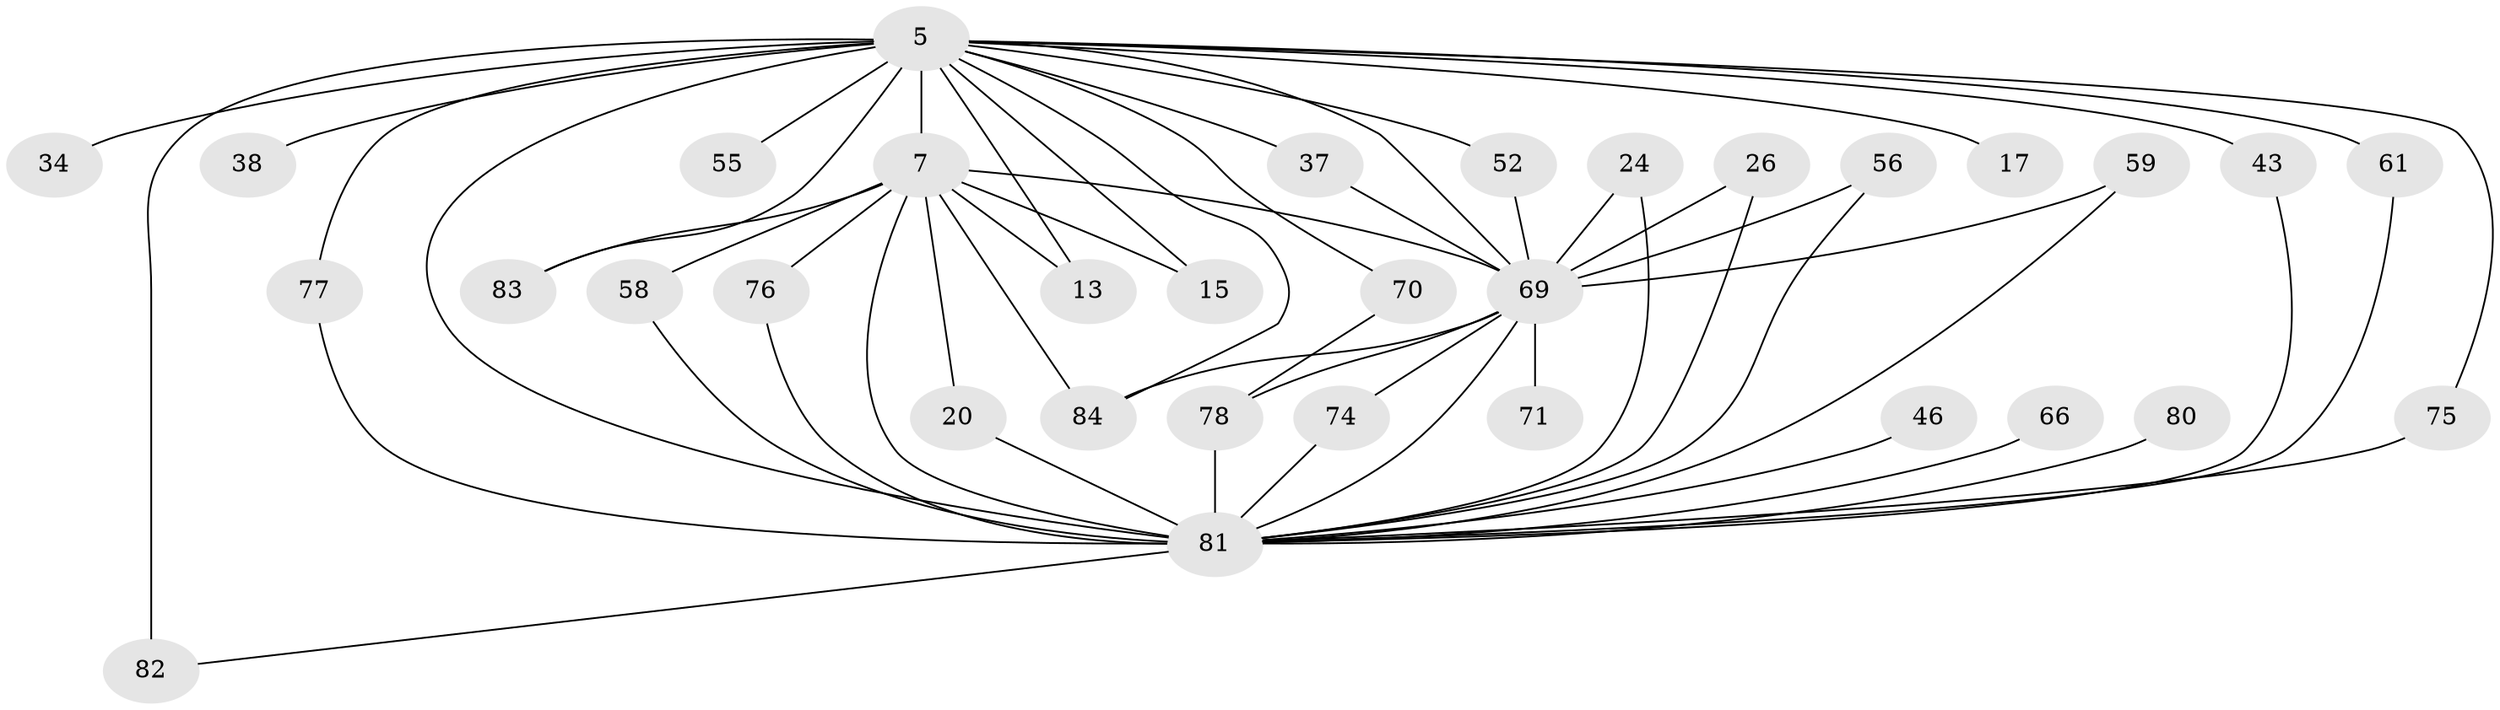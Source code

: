 // original degree distribution, {22: 0.011904761904761904, 20: 0.011904761904761904, 11: 0.011904761904761904, 16: 0.023809523809523808, 25: 0.023809523809523808, 14: 0.011904761904761904, 15: 0.011904761904761904, 28: 0.011904761904761904, 6: 0.03571428571428571, 3: 0.2261904761904762, 2: 0.5476190476190477, 5: 0.03571428571428571, 4: 0.03571428571428571}
// Generated by graph-tools (version 1.1) at 2025/48/03/04/25 21:48:25]
// undirected, 33 vertices, 57 edges
graph export_dot {
graph [start="1"]
  node [color=gray90,style=filled];
  5 [super="+1+2"];
  7 [super="+6+3"];
  13;
  15;
  17;
  20;
  24;
  26;
  34 [super="+30"];
  37;
  38;
  43 [super="+32"];
  46;
  52 [super="+12"];
  55;
  56;
  58;
  59 [super="+40"];
  61 [super="+41"];
  66 [super="+50"];
  69 [super="+48+65+45+57"];
  70;
  71;
  74;
  75 [super="+47"];
  76 [super="+68+14"];
  77;
  78 [super="+54+53"];
  80;
  81 [super="+67+79+64+63"];
  82 [super="+16+36"];
  83;
  84 [super="+73"];
  5 -- 7 [weight=9];
  5 -- 13;
  5 -- 15;
  5 -- 17 [weight=2];
  5 -- 37;
  5 -- 38 [weight=2];
  5 -- 52 [weight=2];
  5 -- 70;
  5 -- 77;
  5 -- 55 [weight=2];
  5 -- 34 [weight=3];
  5 -- 75;
  5 -- 83;
  5 -- 69 [weight=11];
  5 -- 82 [weight=2];
  5 -- 81 [weight=14];
  5 -- 43 [weight=2];
  5 -- 61 [weight=2];
  5 -- 84 [weight=3];
  7 -- 13;
  7 -- 83;
  7 -- 84;
  7 -- 15;
  7 -- 20;
  7 -- 58;
  7 -- 69 [weight=11];
  7 -- 81 [weight=6];
  7 -- 76 [weight=2];
  20 -- 81;
  24 -- 69;
  24 -- 81;
  26 -- 69;
  26 -- 81;
  37 -- 69;
  43 -- 81;
  46 -- 81;
  52 -- 69;
  56 -- 69;
  56 -- 81;
  58 -- 81;
  59 -- 69;
  59 -- 81 [weight=2];
  61 -- 81;
  66 -- 81 [weight=3];
  69 -- 71 [weight=2];
  69 -- 78 [weight=2];
  69 -- 74;
  69 -- 81 [weight=10];
  69 -- 84;
  70 -- 78;
  74 -- 81;
  75 -- 81 [weight=2];
  76 -- 81;
  77 -- 81;
  78 -- 81 [weight=5];
  80 -- 81;
  81 -- 82;
}
